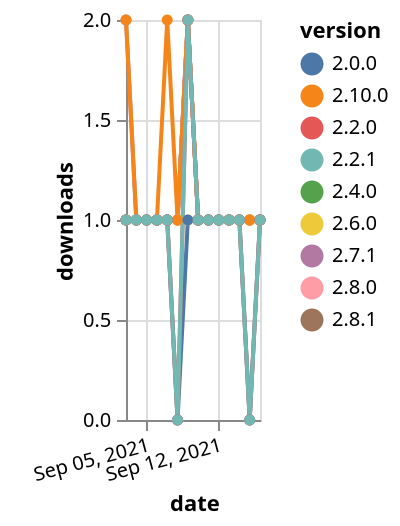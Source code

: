 {"$schema": "https://vega.github.io/schema/vega-lite/v5.json", "description": "A simple bar chart with embedded data.", "data": {"values": [{"date": "2021-09-03", "total": 169, "delta": 1, "version": "2.4.0"}, {"date": "2021-09-04", "total": 170, "delta": 1, "version": "2.4.0"}, {"date": "2021-09-05", "total": 171, "delta": 1, "version": "2.4.0"}, {"date": "2021-09-06", "total": 172, "delta": 1, "version": "2.4.0"}, {"date": "2021-09-07", "total": 173, "delta": 1, "version": "2.4.0"}, {"date": "2021-09-08", "total": 174, "delta": 1, "version": "2.4.0"}, {"date": "2021-09-09", "total": 176, "delta": 2, "version": "2.4.0"}, {"date": "2021-09-10", "total": 177, "delta": 1, "version": "2.4.0"}, {"date": "2021-09-11", "total": 178, "delta": 1, "version": "2.4.0"}, {"date": "2021-09-12", "total": 179, "delta": 1, "version": "2.4.0"}, {"date": "2021-09-13", "total": 180, "delta": 1, "version": "2.4.0"}, {"date": "2021-09-14", "total": 181, "delta": 1, "version": "2.4.0"}, {"date": "2021-09-15", "total": 182, "delta": 1, "version": "2.4.0"}, {"date": "2021-09-16", "total": 183, "delta": 1, "version": "2.4.0"}, {"date": "2021-09-03", "total": 119, "delta": 1, "version": "2.8.1"}, {"date": "2021-09-04", "total": 120, "delta": 1, "version": "2.8.1"}, {"date": "2021-09-05", "total": 121, "delta": 1, "version": "2.8.1"}, {"date": "2021-09-06", "total": 122, "delta": 1, "version": "2.8.1"}, {"date": "2021-09-07", "total": 123, "delta": 1, "version": "2.8.1"}, {"date": "2021-09-08", "total": 124, "delta": 1, "version": "2.8.1"}, {"date": "2021-09-09", "total": 126, "delta": 2, "version": "2.8.1"}, {"date": "2021-09-10", "total": 127, "delta": 1, "version": "2.8.1"}, {"date": "2021-09-11", "total": 128, "delta": 1, "version": "2.8.1"}, {"date": "2021-09-12", "total": 129, "delta": 1, "version": "2.8.1"}, {"date": "2021-09-13", "total": 130, "delta": 1, "version": "2.8.1"}, {"date": "2021-09-14", "total": 131, "delta": 1, "version": "2.8.1"}, {"date": "2021-09-15", "total": 132, "delta": 1, "version": "2.8.1"}, {"date": "2021-09-16", "total": 133, "delta": 1, "version": "2.8.1"}, {"date": "2021-09-03", "total": 130, "delta": 2, "version": "2.7.1"}, {"date": "2021-09-04", "total": 131, "delta": 1, "version": "2.7.1"}, {"date": "2021-09-05", "total": 132, "delta": 1, "version": "2.7.1"}, {"date": "2021-09-06", "total": 133, "delta": 1, "version": "2.7.1"}, {"date": "2021-09-07", "total": 134, "delta": 1, "version": "2.7.1"}, {"date": "2021-09-08", "total": 135, "delta": 1, "version": "2.7.1"}, {"date": "2021-09-09", "total": 137, "delta": 2, "version": "2.7.1"}, {"date": "2021-09-10", "total": 138, "delta": 1, "version": "2.7.1"}, {"date": "2021-09-11", "total": 139, "delta": 1, "version": "2.7.1"}, {"date": "2021-09-12", "total": 140, "delta": 1, "version": "2.7.1"}, {"date": "2021-09-13", "total": 141, "delta": 1, "version": "2.7.1"}, {"date": "2021-09-14", "total": 142, "delta": 1, "version": "2.7.1"}, {"date": "2021-09-15", "total": 143, "delta": 1, "version": "2.7.1"}, {"date": "2021-09-16", "total": 144, "delta": 1, "version": "2.7.1"}, {"date": "2021-09-03", "total": 129, "delta": 1, "version": "2.8.0"}, {"date": "2021-09-04", "total": 130, "delta": 1, "version": "2.8.0"}, {"date": "2021-09-05", "total": 131, "delta": 1, "version": "2.8.0"}, {"date": "2021-09-06", "total": 132, "delta": 1, "version": "2.8.0"}, {"date": "2021-09-07", "total": 133, "delta": 1, "version": "2.8.0"}, {"date": "2021-09-08", "total": 134, "delta": 1, "version": "2.8.0"}, {"date": "2021-09-09", "total": 136, "delta": 2, "version": "2.8.0"}, {"date": "2021-09-10", "total": 137, "delta": 1, "version": "2.8.0"}, {"date": "2021-09-11", "total": 138, "delta": 1, "version": "2.8.0"}, {"date": "2021-09-12", "total": 139, "delta": 1, "version": "2.8.0"}, {"date": "2021-09-13", "total": 140, "delta": 1, "version": "2.8.0"}, {"date": "2021-09-14", "total": 141, "delta": 1, "version": "2.8.0"}, {"date": "2021-09-15", "total": 142, "delta": 1, "version": "2.8.0"}, {"date": "2021-09-16", "total": 143, "delta": 1, "version": "2.8.0"}, {"date": "2021-09-03", "total": 144, "delta": 1, "version": "2.6.0"}, {"date": "2021-09-04", "total": 145, "delta": 1, "version": "2.6.0"}, {"date": "2021-09-05", "total": 146, "delta": 1, "version": "2.6.0"}, {"date": "2021-09-06", "total": 147, "delta": 1, "version": "2.6.0"}, {"date": "2021-09-07", "total": 148, "delta": 1, "version": "2.6.0"}, {"date": "2021-09-08", "total": 149, "delta": 1, "version": "2.6.0"}, {"date": "2021-09-09", "total": 150, "delta": 1, "version": "2.6.0"}, {"date": "2021-09-10", "total": 151, "delta": 1, "version": "2.6.0"}, {"date": "2021-09-11", "total": 152, "delta": 1, "version": "2.6.0"}, {"date": "2021-09-12", "total": 153, "delta": 1, "version": "2.6.0"}, {"date": "2021-09-13", "total": 154, "delta": 1, "version": "2.6.0"}, {"date": "2021-09-14", "total": 155, "delta": 1, "version": "2.6.0"}, {"date": "2021-09-15", "total": 156, "delta": 1, "version": "2.6.0"}, {"date": "2021-09-16", "total": 157, "delta": 1, "version": "2.6.0"}, {"date": "2021-09-03", "total": 112, "delta": 2, "version": "2.10.0"}, {"date": "2021-09-04", "total": 113, "delta": 1, "version": "2.10.0"}, {"date": "2021-09-05", "total": 114, "delta": 1, "version": "2.10.0"}, {"date": "2021-09-06", "total": 115, "delta": 1, "version": "2.10.0"}, {"date": "2021-09-07", "total": 117, "delta": 2, "version": "2.10.0"}, {"date": "2021-09-08", "total": 118, "delta": 1, "version": "2.10.0"}, {"date": "2021-09-09", "total": 120, "delta": 2, "version": "2.10.0"}, {"date": "2021-09-10", "total": 121, "delta": 1, "version": "2.10.0"}, {"date": "2021-09-11", "total": 122, "delta": 1, "version": "2.10.0"}, {"date": "2021-09-12", "total": 123, "delta": 1, "version": "2.10.0"}, {"date": "2021-09-13", "total": 124, "delta": 1, "version": "2.10.0"}, {"date": "2021-09-14", "total": 125, "delta": 1, "version": "2.10.0"}, {"date": "2021-09-15", "total": 126, "delta": 1, "version": "2.10.0"}, {"date": "2021-09-16", "total": 127, "delta": 1, "version": "2.10.0"}, {"date": "2021-09-03", "total": 214, "delta": 1, "version": "2.0.0"}, {"date": "2021-09-04", "total": 215, "delta": 1, "version": "2.0.0"}, {"date": "2021-09-05", "total": 216, "delta": 1, "version": "2.0.0"}, {"date": "2021-09-06", "total": 217, "delta": 1, "version": "2.0.0"}, {"date": "2021-09-07", "total": 218, "delta": 1, "version": "2.0.0"}, {"date": "2021-09-08", "total": 218, "delta": 0, "version": "2.0.0"}, {"date": "2021-09-09", "total": 219, "delta": 1, "version": "2.0.0"}, {"date": "2021-09-10", "total": 220, "delta": 1, "version": "2.0.0"}, {"date": "2021-09-11", "total": 221, "delta": 1, "version": "2.0.0"}, {"date": "2021-09-12", "total": 222, "delta": 1, "version": "2.0.0"}, {"date": "2021-09-13", "total": 223, "delta": 1, "version": "2.0.0"}, {"date": "2021-09-14", "total": 224, "delta": 1, "version": "2.0.0"}, {"date": "2021-09-15", "total": 224, "delta": 0, "version": "2.0.0"}, {"date": "2021-09-16", "total": 225, "delta": 1, "version": "2.0.0"}, {"date": "2021-09-03", "total": 199, "delta": 1, "version": "2.2.0"}, {"date": "2021-09-04", "total": 200, "delta": 1, "version": "2.2.0"}, {"date": "2021-09-05", "total": 201, "delta": 1, "version": "2.2.0"}, {"date": "2021-09-06", "total": 202, "delta": 1, "version": "2.2.0"}, {"date": "2021-09-07", "total": 203, "delta": 1, "version": "2.2.0"}, {"date": "2021-09-08", "total": 203, "delta": 0, "version": "2.2.0"}, {"date": "2021-09-09", "total": 205, "delta": 2, "version": "2.2.0"}, {"date": "2021-09-10", "total": 206, "delta": 1, "version": "2.2.0"}, {"date": "2021-09-11", "total": 207, "delta": 1, "version": "2.2.0"}, {"date": "2021-09-12", "total": 208, "delta": 1, "version": "2.2.0"}, {"date": "2021-09-13", "total": 209, "delta": 1, "version": "2.2.0"}, {"date": "2021-09-14", "total": 210, "delta": 1, "version": "2.2.0"}, {"date": "2021-09-15", "total": 210, "delta": 0, "version": "2.2.0"}, {"date": "2021-09-16", "total": 211, "delta": 1, "version": "2.2.0"}, {"date": "2021-09-03", "total": 189, "delta": 1, "version": "2.2.1"}, {"date": "2021-09-04", "total": 190, "delta": 1, "version": "2.2.1"}, {"date": "2021-09-05", "total": 191, "delta": 1, "version": "2.2.1"}, {"date": "2021-09-06", "total": 192, "delta": 1, "version": "2.2.1"}, {"date": "2021-09-07", "total": 193, "delta": 1, "version": "2.2.1"}, {"date": "2021-09-08", "total": 193, "delta": 0, "version": "2.2.1"}, {"date": "2021-09-09", "total": 195, "delta": 2, "version": "2.2.1"}, {"date": "2021-09-10", "total": 196, "delta": 1, "version": "2.2.1"}, {"date": "2021-09-11", "total": 197, "delta": 1, "version": "2.2.1"}, {"date": "2021-09-12", "total": 198, "delta": 1, "version": "2.2.1"}, {"date": "2021-09-13", "total": 199, "delta": 1, "version": "2.2.1"}, {"date": "2021-09-14", "total": 200, "delta": 1, "version": "2.2.1"}, {"date": "2021-09-15", "total": 200, "delta": 0, "version": "2.2.1"}, {"date": "2021-09-16", "total": 201, "delta": 1, "version": "2.2.1"}]}, "width": "container", "mark": {"type": "line", "point": {"filled": true}}, "encoding": {"x": {"field": "date", "type": "temporal", "timeUnit": "yearmonthdate", "title": "date", "axis": {"labelAngle": -15}}, "y": {"field": "delta", "type": "quantitative", "title": "downloads"}, "color": {"field": "version", "type": "nominal"}, "tooltip": {"field": "delta"}}}